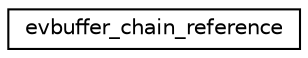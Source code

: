 digraph G
{
  edge [fontname="Helvetica",fontsize="10",labelfontname="Helvetica",labelfontsize="10"];
  node [fontname="Helvetica",fontsize="10",shape=record];
  rankdir="LR";
  Node1 [label="evbuffer_chain_reference",height=0.2,width=0.4,color="black", fillcolor="white", style="filled",URL="$structevbuffer__chain__reference.html"];
}
